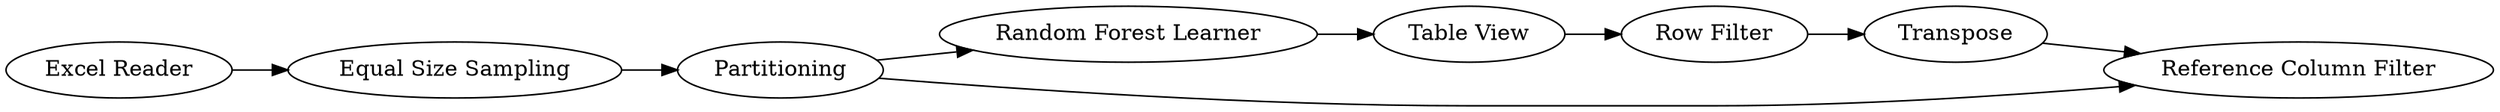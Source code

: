 digraph {
	14 [label="Excel Reader"]
	15 [label="Equal Size Sampling"]
	1959 [label=Partitioning]
	1960 [label="Random Forest Learner"]
	1961 [label="Table View"]
	1962 [label="Row Filter"]
	1963 [label="Reference Column Filter"]
	1964 [label=Transpose]
	14 -> 15
	15 -> 1959
	1959 -> 1960
	1959 -> 1963
	1960 -> 1961
	1961 -> 1962
	1962 -> 1964
	1964 -> 1963
	rankdir=LR
}
